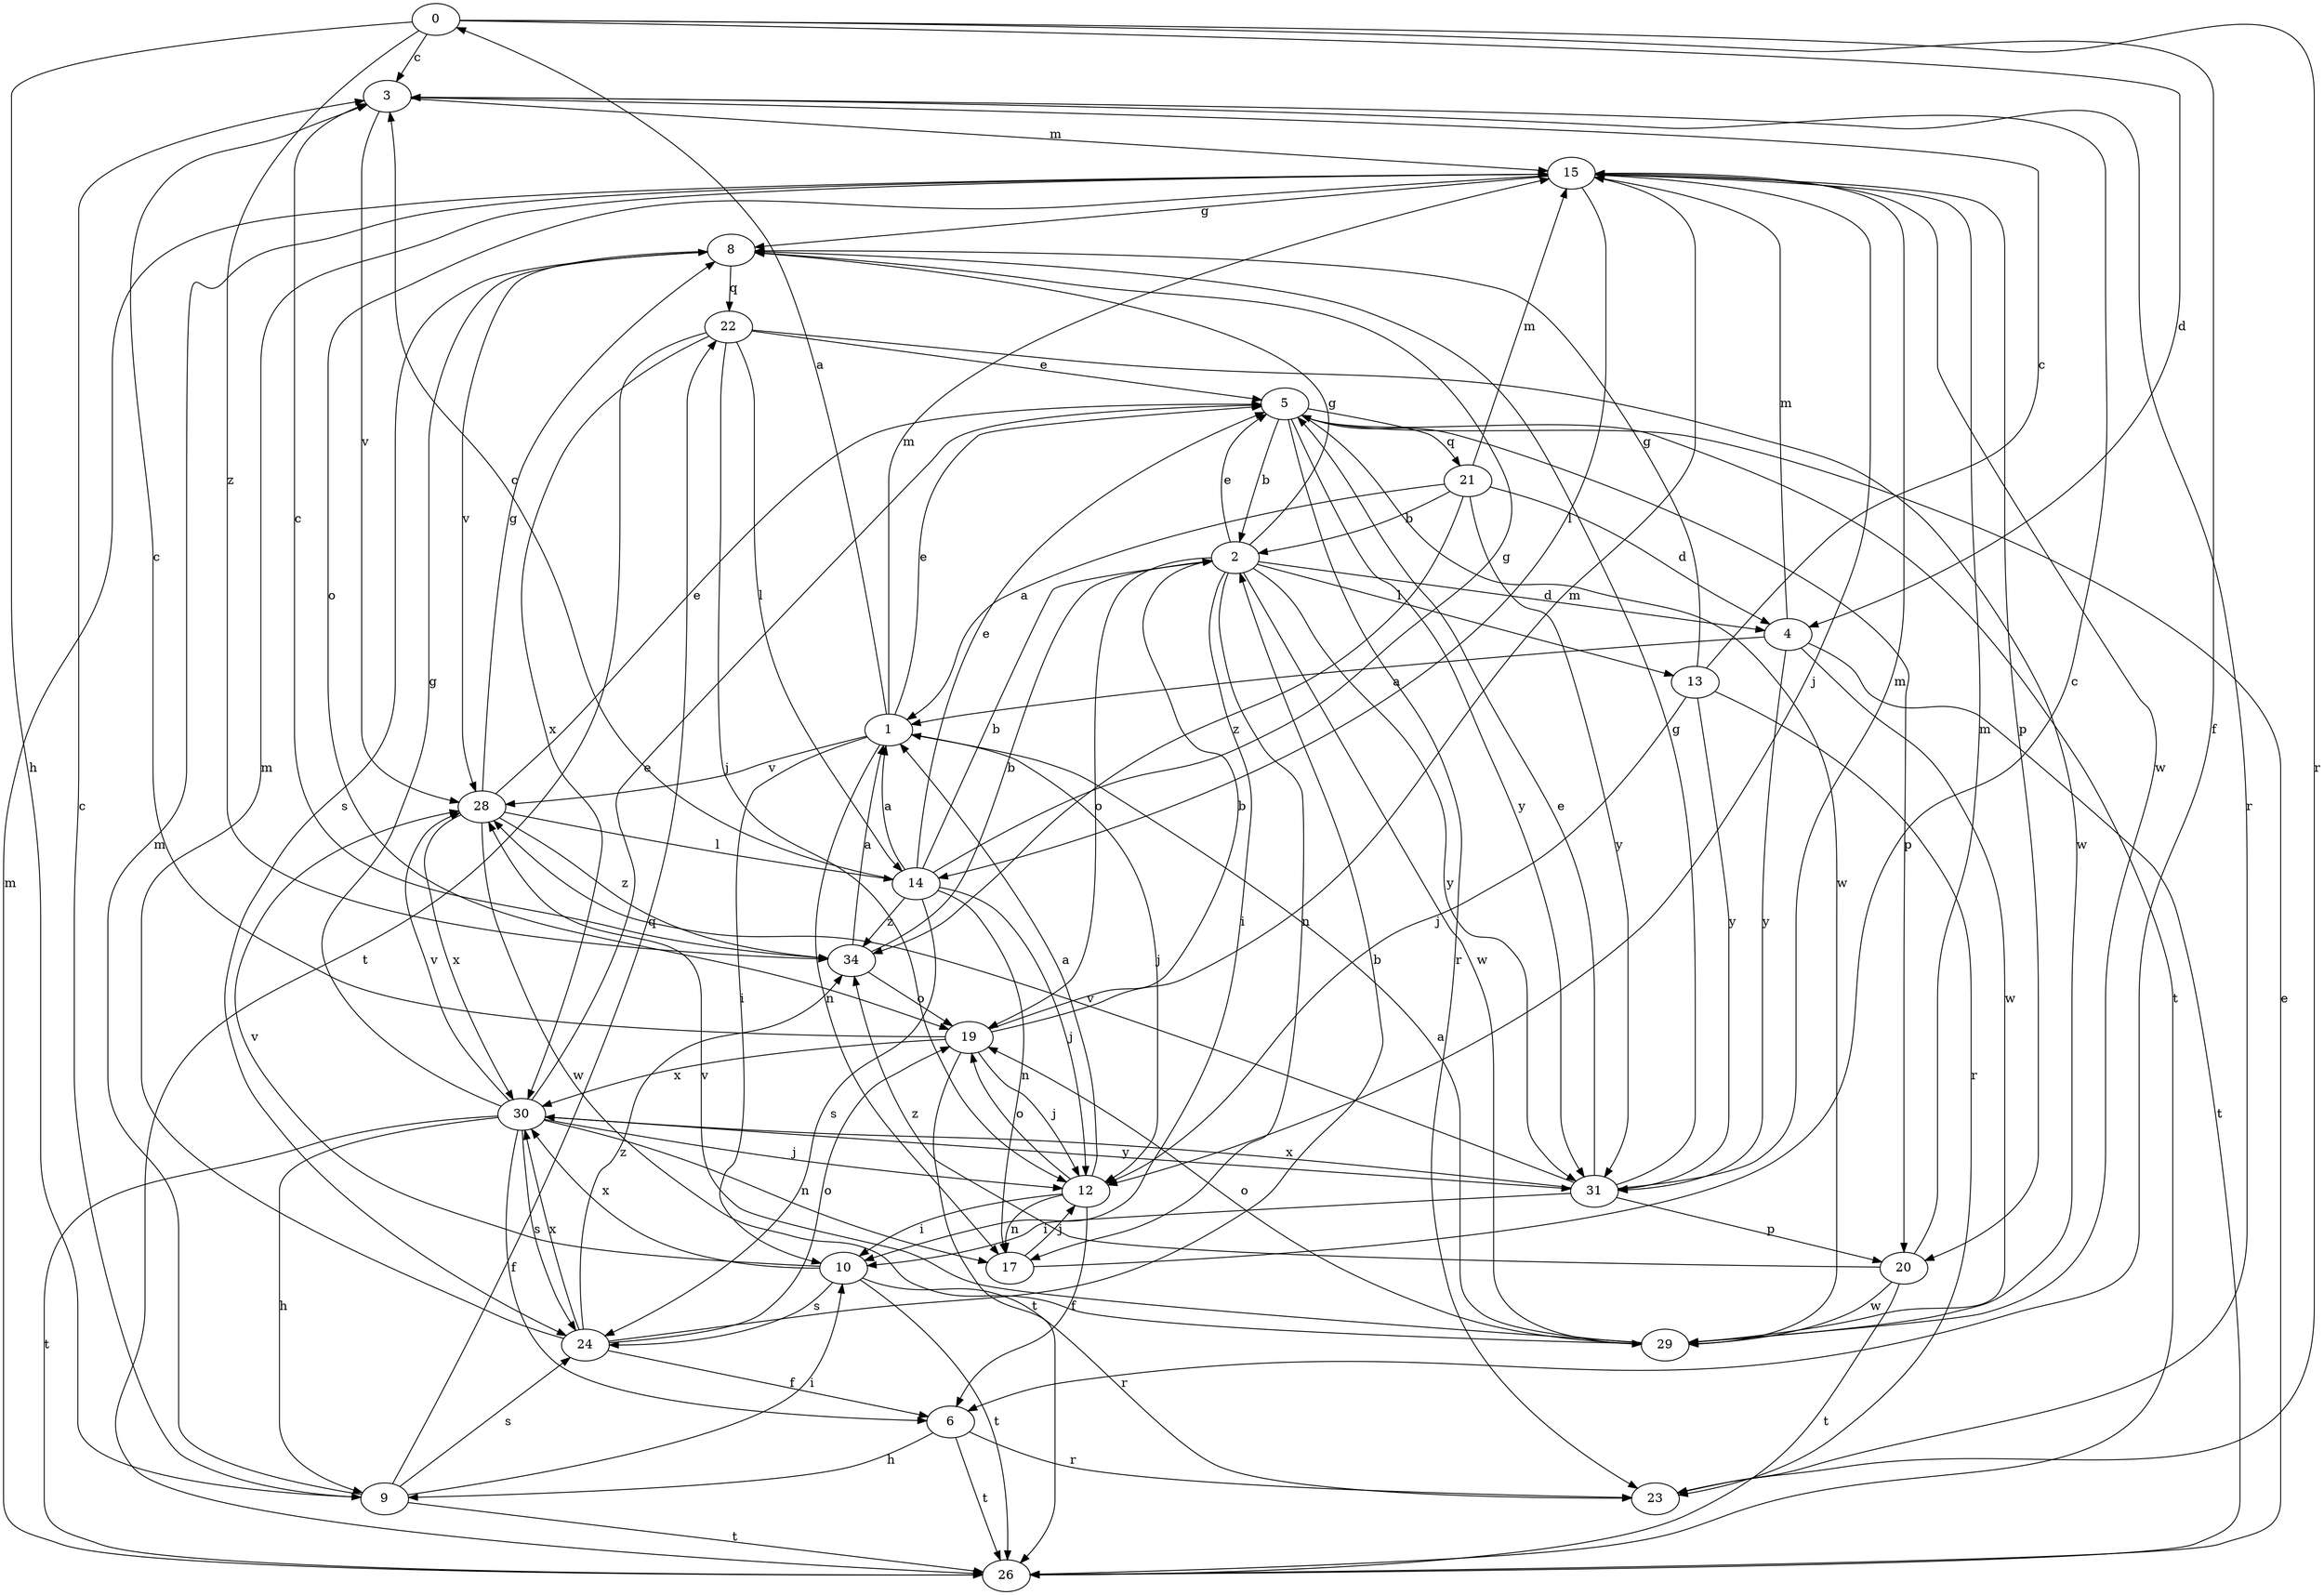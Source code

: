strict digraph  {
0;
1;
2;
3;
4;
5;
6;
8;
9;
10;
12;
13;
14;
15;
17;
19;
20;
21;
22;
23;
24;
26;
28;
29;
30;
31;
34;
0 -> 3  [label=c];
0 -> 4  [label=d];
0 -> 6  [label=f];
0 -> 9  [label=h];
0 -> 23  [label=r];
0 -> 34  [label=z];
1 -> 0  [label=a];
1 -> 5  [label=e];
1 -> 10  [label=i];
1 -> 12  [label=j];
1 -> 15  [label=m];
1 -> 17  [label=n];
1 -> 28  [label=v];
2 -> 4  [label=d];
2 -> 5  [label=e];
2 -> 8  [label=g];
2 -> 10  [label=i];
2 -> 13  [label=l];
2 -> 17  [label=n];
2 -> 19  [label=o];
2 -> 29  [label=w];
2 -> 31  [label=y];
3 -> 15  [label=m];
3 -> 23  [label=r];
3 -> 28  [label=v];
4 -> 1  [label=a];
4 -> 15  [label=m];
4 -> 26  [label=t];
4 -> 29  [label=w];
4 -> 31  [label=y];
5 -> 2  [label=b];
5 -> 20  [label=p];
5 -> 21  [label=q];
5 -> 23  [label=r];
5 -> 26  [label=t];
5 -> 29  [label=w];
5 -> 31  [label=y];
6 -> 9  [label=h];
6 -> 23  [label=r];
6 -> 26  [label=t];
8 -> 22  [label=q];
8 -> 24  [label=s];
8 -> 28  [label=v];
9 -> 3  [label=c];
9 -> 10  [label=i];
9 -> 15  [label=m];
9 -> 22  [label=q];
9 -> 24  [label=s];
9 -> 26  [label=t];
10 -> 23  [label=r];
10 -> 24  [label=s];
10 -> 26  [label=t];
10 -> 28  [label=v];
10 -> 30  [label=x];
12 -> 1  [label=a];
12 -> 6  [label=f];
12 -> 10  [label=i];
12 -> 17  [label=n];
12 -> 19  [label=o];
13 -> 3  [label=c];
13 -> 8  [label=g];
13 -> 12  [label=j];
13 -> 23  [label=r];
13 -> 31  [label=y];
14 -> 1  [label=a];
14 -> 2  [label=b];
14 -> 3  [label=c];
14 -> 5  [label=e];
14 -> 8  [label=g];
14 -> 12  [label=j];
14 -> 17  [label=n];
14 -> 24  [label=s];
14 -> 34  [label=z];
15 -> 8  [label=g];
15 -> 12  [label=j];
15 -> 14  [label=l];
15 -> 19  [label=o];
15 -> 20  [label=p];
15 -> 29  [label=w];
17 -> 3  [label=c];
17 -> 12  [label=j];
19 -> 2  [label=b];
19 -> 3  [label=c];
19 -> 12  [label=j];
19 -> 15  [label=m];
19 -> 26  [label=t];
19 -> 30  [label=x];
20 -> 15  [label=m];
20 -> 26  [label=t];
20 -> 29  [label=w];
20 -> 34  [label=z];
21 -> 1  [label=a];
21 -> 2  [label=b];
21 -> 4  [label=d];
21 -> 15  [label=m];
21 -> 31  [label=y];
21 -> 34  [label=z];
22 -> 5  [label=e];
22 -> 12  [label=j];
22 -> 14  [label=l];
22 -> 26  [label=t];
22 -> 29  [label=w];
22 -> 30  [label=x];
24 -> 2  [label=b];
24 -> 6  [label=f];
24 -> 15  [label=m];
24 -> 19  [label=o];
24 -> 30  [label=x];
24 -> 34  [label=z];
26 -> 5  [label=e];
26 -> 15  [label=m];
28 -> 5  [label=e];
28 -> 8  [label=g];
28 -> 14  [label=l];
28 -> 29  [label=w];
28 -> 30  [label=x];
28 -> 34  [label=z];
29 -> 1  [label=a];
29 -> 19  [label=o];
29 -> 28  [label=v];
30 -> 5  [label=e];
30 -> 6  [label=f];
30 -> 8  [label=g];
30 -> 9  [label=h];
30 -> 12  [label=j];
30 -> 17  [label=n];
30 -> 24  [label=s];
30 -> 26  [label=t];
30 -> 28  [label=v];
30 -> 31  [label=y];
31 -> 5  [label=e];
31 -> 8  [label=g];
31 -> 10  [label=i];
31 -> 15  [label=m];
31 -> 20  [label=p];
31 -> 28  [label=v];
31 -> 30  [label=x];
34 -> 1  [label=a];
34 -> 2  [label=b];
34 -> 3  [label=c];
34 -> 19  [label=o];
}
